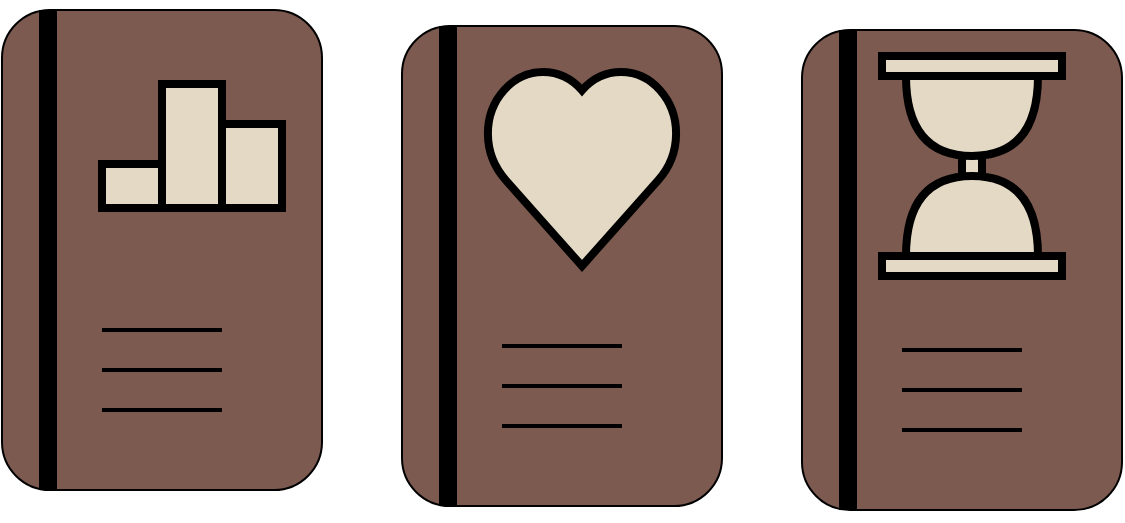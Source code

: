 <mxfile version="13.10.1" type="device"><diagram id="LQnWfatPF32LKoPPIM7A" name="Page-1"><mxGraphModel dx="302" dy="168" grid="1" gridSize="10" guides="1" tooltips="1" connect="1" arrows="1" fold="1" page="1" pageScale="1" pageWidth="850" pageHeight="1100" math="0" shadow="0"><root><mxCell id="0"/><mxCell id="1" parent="0"/><mxCell id="fuB1uRBvP-Pcp4r1zQ3I-7" value="" style="rounded=1;whiteSpace=wrap;html=1;labelBackgroundColor=#7C5A50;fillColor=#7C5A50;" vertex="1" parent="1"><mxGeometry x="560" y="122" width="160" height="240" as="geometry"/></mxCell><mxCell id="fuB1uRBvP-Pcp4r1zQ3I-31" value="" style="rounded=0;whiteSpace=wrap;html=1;labelBackgroundColor=#7C5A50;strokeWidth=4;fillColor=#E4D9C5;fontColor=none;direction=south;" vertex="1" parent="1"><mxGeometry x="640" y="175" width="10" height="30" as="geometry"/></mxCell><mxCell id="fuB1uRBvP-Pcp4r1zQ3I-1" value="" style="rounded=1;whiteSpace=wrap;html=1;labelBackgroundColor=#7C5A50;fillColor=#7C5A50;" vertex="1" parent="1"><mxGeometry x="360" y="120" width="160" height="240" as="geometry"/></mxCell><mxCell id="fuB1uRBvP-Pcp4r1zQ3I-2" value="" style="endArrow=none;html=1;strokeWidth=9;labelBackgroundColor=#7C5A50;" edge="1" parent="1"><mxGeometry width="50" height="50" relative="1" as="geometry"><mxPoint x="383" y="360" as="sourcePoint"/><mxPoint x="383" y="120" as="targetPoint"/></mxGeometry></mxCell><mxCell id="fuB1uRBvP-Pcp4r1zQ3I-3" value="" style="verticalLabelPosition=bottom;verticalAlign=top;html=1;shape=mxgraph.basic.heart;strokeWidth=4;labelBackgroundColor=#7C5A50;fillColor=#E4D9C5;" vertex="1" parent="1"><mxGeometry x="400" y="140" width="100" height="100" as="geometry"/></mxCell><mxCell id="fuB1uRBvP-Pcp4r1zQ3I-4" value="" style="endArrow=none;html=1;strokeWidth=2;labelBackgroundColor=#7C5A50;" edge="1" parent="1"><mxGeometry width="50" height="50" relative="1" as="geometry"><mxPoint x="410" y="280" as="sourcePoint"/><mxPoint x="470" y="280" as="targetPoint"/></mxGeometry></mxCell><mxCell id="fuB1uRBvP-Pcp4r1zQ3I-5" value="" style="endArrow=none;html=1;strokeWidth=2;labelBackgroundColor=#7C5A50;" edge="1" parent="1"><mxGeometry width="50" height="50" relative="1" as="geometry"><mxPoint x="410" y="300" as="sourcePoint"/><mxPoint x="470" y="300" as="targetPoint"/></mxGeometry></mxCell><mxCell id="fuB1uRBvP-Pcp4r1zQ3I-6" value="" style="endArrow=none;html=1;strokeWidth=2;labelBackgroundColor=#7C5A50;" edge="1" parent="1"><mxGeometry width="50" height="50" relative="1" as="geometry"><mxPoint x="410" y="320" as="sourcePoint"/><mxPoint x="470" y="320" as="targetPoint"/></mxGeometry></mxCell><mxCell id="fuB1uRBvP-Pcp4r1zQ3I-8" value="" style="endArrow=none;html=1;strokeWidth=9;rounded=1;labelBackgroundColor=#7C5A50;" edge="1" parent="1"><mxGeometry width="50" height="50" relative="1" as="geometry"><mxPoint x="583" y="362" as="sourcePoint"/><mxPoint x="583" y="122" as="targetPoint"/></mxGeometry></mxCell><mxCell id="fuB1uRBvP-Pcp4r1zQ3I-10" value="" style="endArrow=none;html=1;strokeWidth=2;labelBackgroundColor=#7C5A50;" edge="1" parent="1"><mxGeometry width="50" height="50" relative="1" as="geometry"><mxPoint x="610" y="282" as="sourcePoint"/><mxPoint x="670" y="282" as="targetPoint"/></mxGeometry></mxCell><mxCell id="fuB1uRBvP-Pcp4r1zQ3I-11" value="" style="endArrow=none;html=1;strokeWidth=2;labelBackgroundColor=#7C5A50;" edge="1" parent="1"><mxGeometry width="50" height="50" relative="1" as="geometry"><mxPoint x="610" y="302" as="sourcePoint"/><mxPoint x="670" y="302" as="targetPoint"/></mxGeometry></mxCell><mxCell id="fuB1uRBvP-Pcp4r1zQ3I-12" value="" style="endArrow=none;html=1;strokeWidth=2;labelBackgroundColor=#7C5A50;" edge="1" parent="1"><mxGeometry width="50" height="50" relative="1" as="geometry"><mxPoint x="610" y="322" as="sourcePoint"/><mxPoint x="670" y="322" as="targetPoint"/></mxGeometry></mxCell><mxCell id="fuB1uRBvP-Pcp4r1zQ3I-16" value="" style="rounded=1;whiteSpace=wrap;html=1;labelBackgroundColor=#7C5A50;fillColor=#7C5A50;" vertex="1" parent="1"><mxGeometry x="160" y="112" width="160" height="240" as="geometry"/></mxCell><mxCell id="fuB1uRBvP-Pcp4r1zQ3I-17" value="" style="endArrow=none;html=1;strokeWidth=9;labelBackgroundColor=#7C5A50;" edge="1" parent="1"><mxGeometry width="50" height="50" relative="1" as="geometry"><mxPoint x="183" y="352" as="sourcePoint"/><mxPoint x="183" y="112" as="targetPoint"/></mxGeometry></mxCell><mxCell id="fuB1uRBvP-Pcp4r1zQ3I-19" value="" style="endArrow=none;html=1;strokeWidth=2;labelBackgroundColor=#7C5A50;" edge="1" parent="1"><mxGeometry width="50" height="50" relative="1" as="geometry"><mxPoint x="210" y="272" as="sourcePoint"/><mxPoint x="270" y="272" as="targetPoint"/></mxGeometry></mxCell><mxCell id="fuB1uRBvP-Pcp4r1zQ3I-20" value="" style="endArrow=none;html=1;strokeWidth=2;labelBackgroundColor=#7C5A50;" edge="1" parent="1"><mxGeometry width="50" height="50" relative="1" as="geometry"><mxPoint x="210" y="292" as="sourcePoint"/><mxPoint x="270" y="292" as="targetPoint"/></mxGeometry></mxCell><mxCell id="fuB1uRBvP-Pcp4r1zQ3I-21" value="" style="endArrow=none;html=1;strokeWidth=2;labelBackgroundColor=#7C5A50;" edge="1" parent="1"><mxGeometry width="50" height="50" relative="1" as="geometry"><mxPoint x="210" y="312" as="sourcePoint"/><mxPoint x="270" y="312" as="targetPoint"/></mxGeometry></mxCell><mxCell id="fuB1uRBvP-Pcp4r1zQ3I-22" value="" style="rounded=0;whiteSpace=wrap;html=1;labelBackgroundColor=#7C5A50;fontColor=none;strokeWidth=4;direction=south;fillColor=#E4D9C5;" vertex="1" parent="1"><mxGeometry x="240" y="149" width="30" height="62" as="geometry"/></mxCell><mxCell id="fuB1uRBvP-Pcp4r1zQ3I-25" value="" style="rounded=0;whiteSpace=wrap;html=1;labelBackgroundColor=#7C5A50;fontColor=none;strokeWidth=4;direction=south;fillColor=#E4D9C5;" vertex="1" parent="1"><mxGeometry x="270" y="169" width="30" height="42" as="geometry"/></mxCell><mxCell id="fuB1uRBvP-Pcp4r1zQ3I-26" value="" style="rounded=0;whiteSpace=wrap;html=1;labelBackgroundColor=#7C5A50;fontColor=none;strokeWidth=4;direction=south;fillColor=#E4D9C5;" vertex="1" parent="1"><mxGeometry x="210" y="189" width="30" height="22" as="geometry"/></mxCell><mxCell id="fuB1uRBvP-Pcp4r1zQ3I-27" value="" style="shape=or;whiteSpace=wrap;html=1;labelBackgroundColor=#7C5A50;strokeWidth=4;fillColor=#E4D9C5;fontColor=none;direction=south;" vertex="1" parent="1"><mxGeometry x="612" y="145" width="66" height="40" as="geometry"/></mxCell><mxCell id="fuB1uRBvP-Pcp4r1zQ3I-29" value="" style="rounded=0;whiteSpace=wrap;html=1;labelBackgroundColor=#7C5A50;strokeWidth=4;fillColor=#E4D9C5;fontColor=none;" vertex="1" parent="1"><mxGeometry x="600" y="135" width="90" height="10" as="geometry"/></mxCell><mxCell id="fuB1uRBvP-Pcp4r1zQ3I-32" value="" style="shape=or;whiteSpace=wrap;html=1;labelBackgroundColor=#7C5A50;strokeWidth=4;fillColor=#E4D9C5;fontColor=none;direction=north;" vertex="1" parent="1"><mxGeometry x="612" y="195" width="66" height="40" as="geometry"/></mxCell><mxCell id="fuB1uRBvP-Pcp4r1zQ3I-34" value="" style="rounded=0;whiteSpace=wrap;html=1;labelBackgroundColor=#7C5A50;strokeWidth=4;fillColor=#E4D9C5;fontColor=none;" vertex="1" parent="1"><mxGeometry x="600" y="235" width="90" height="10" as="geometry"/></mxCell></root></mxGraphModel></diagram></mxfile>